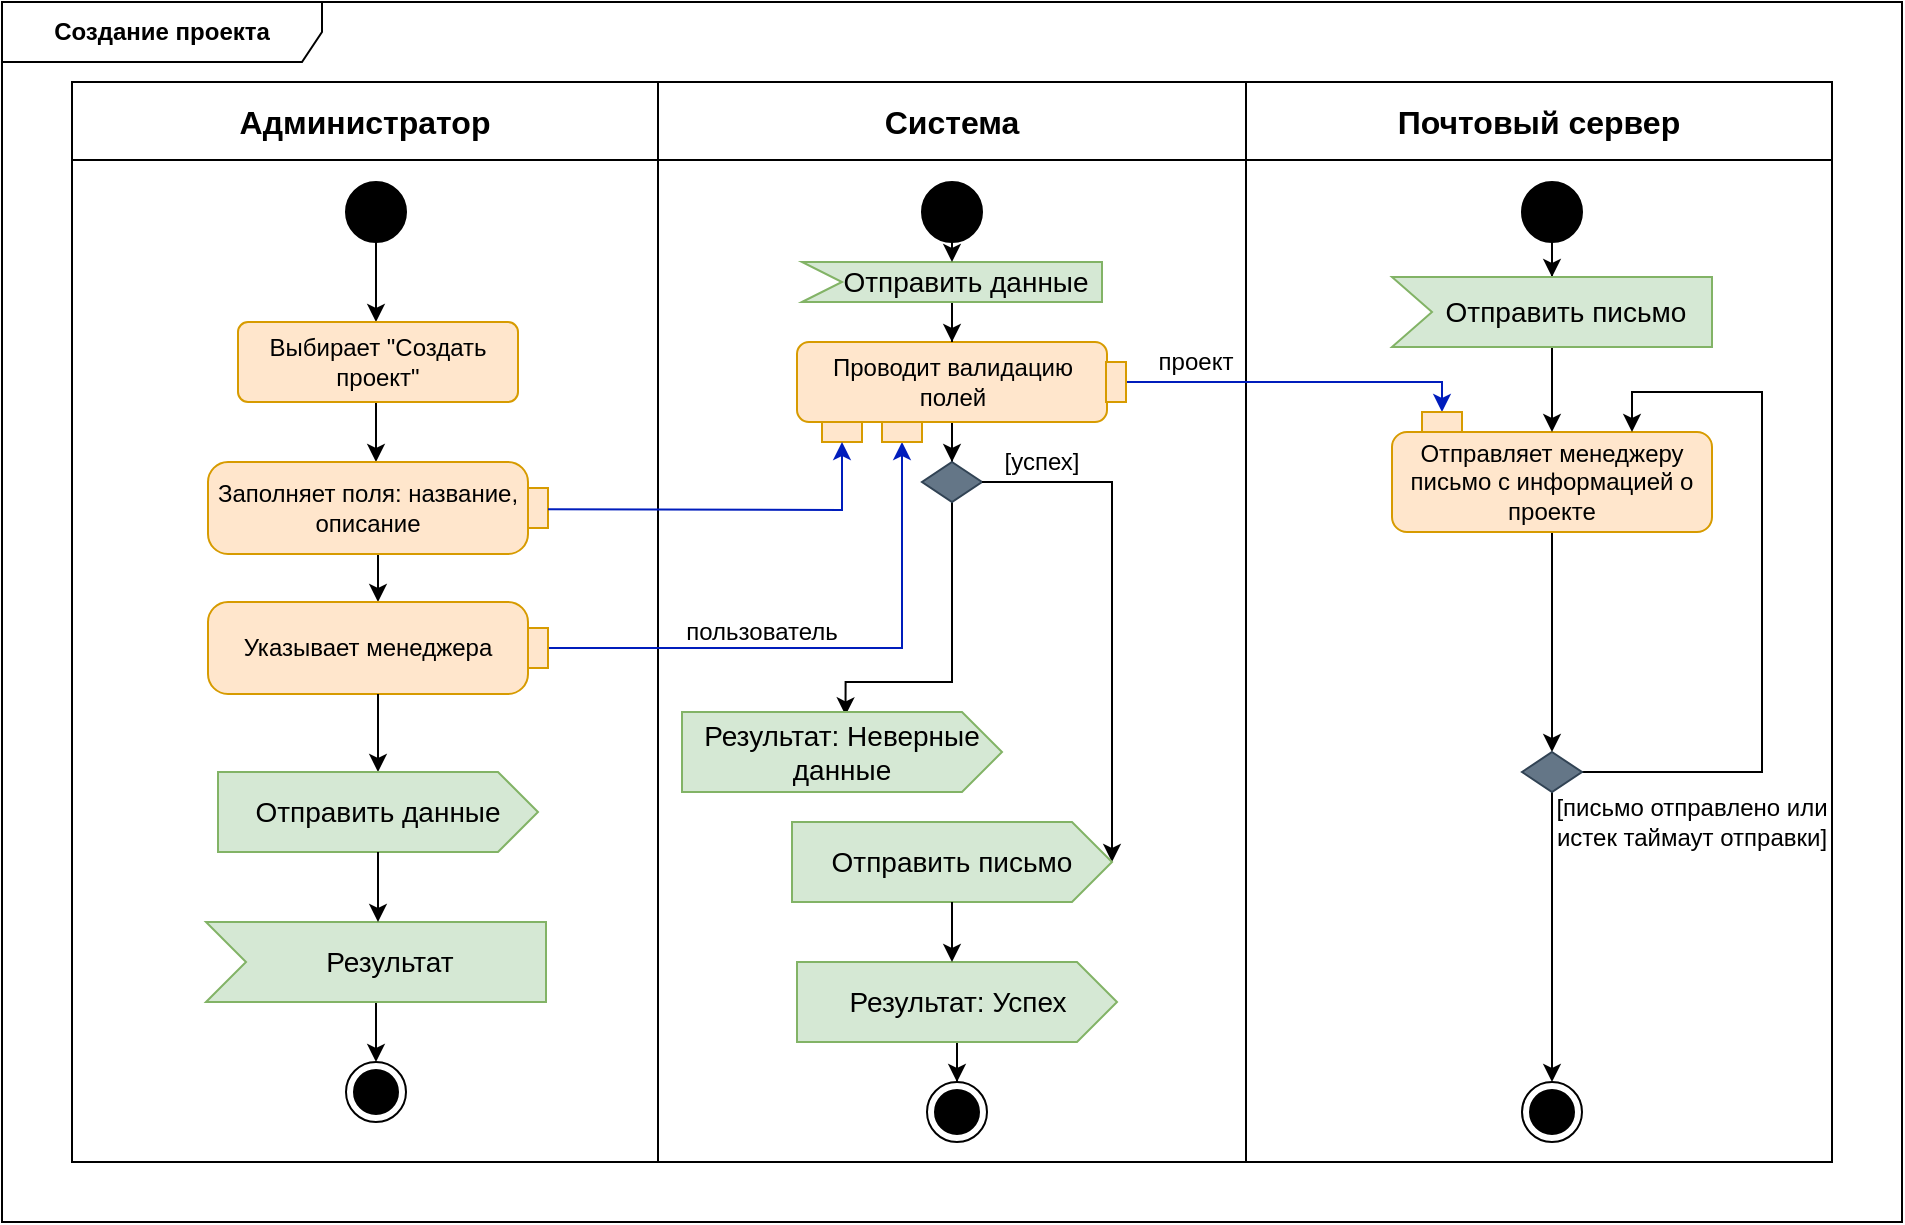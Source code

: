 <mxfile version="22.1.3" type="device">
  <diagram name="Страница — 1" id="BnNE_jB0SkXVoIUmftCl">
    <mxGraphModel dx="1007" dy="1104" grid="1" gridSize="10" guides="1" tooltips="1" connect="1" arrows="1" fold="1" page="1" pageScale="1" pageWidth="1169" pageHeight="827" math="0" shadow="0">
      <root>
        <mxCell id="0" />
        <mxCell id="1" parent="0" />
        <mxCell id="1lEt_Adk3FSigu0SiqiG-2" value="&lt;b&gt;Создание проекта&lt;br&gt;&lt;/b&gt;" style="shape=umlFrame;whiteSpace=wrap;html=1;pointerEvents=0;recursiveResize=0;container=1;collapsible=0;width=160;" parent="1" vertex="1">
          <mxGeometry x="80" y="100" width="950" height="610" as="geometry" />
        </mxCell>
        <mxCell id="1lEt_Adk3FSigu0SiqiG-17" value="" style="shape=table;startSize=0;container=1;collapsible=0;childLayout=tableLayout;fontSize=16;" parent="1lEt_Adk3FSigu0SiqiG-2" vertex="1">
          <mxGeometry x="35" y="40" width="880" height="540" as="geometry" />
        </mxCell>
        <mxCell id="1lEt_Adk3FSigu0SiqiG-18" value="" style="shape=tableRow;horizontal=0;startSize=0;swimlaneHead=0;swimlaneBody=0;strokeColor=inherit;top=0;left=0;bottom=0;right=0;collapsible=0;dropTarget=0;fillColor=none;points=[[0,0.5],[1,0.5]];portConstraint=eastwest;fontSize=16;" parent="1lEt_Adk3FSigu0SiqiG-17" vertex="1">
          <mxGeometry width="880" height="39" as="geometry" />
        </mxCell>
        <mxCell id="1lEt_Adk3FSigu0SiqiG-19" value="&lt;b&gt;Администратор&lt;/b&gt;" style="shape=partialRectangle;html=1;whiteSpace=wrap;connectable=0;strokeColor=inherit;overflow=hidden;fillColor=none;top=0;left=0;bottom=0;right=0;pointerEvents=1;fontSize=16;" parent="1lEt_Adk3FSigu0SiqiG-18" vertex="1">
          <mxGeometry width="293" height="39" as="geometry">
            <mxRectangle width="293" height="39" as="alternateBounds" />
          </mxGeometry>
        </mxCell>
        <mxCell id="1lEt_Adk3FSigu0SiqiG-20" value="&lt;b&gt;Система&lt;/b&gt;" style="shape=partialRectangle;html=1;whiteSpace=wrap;connectable=0;strokeColor=inherit;overflow=hidden;fillColor=none;top=0;left=0;bottom=0;right=0;pointerEvents=1;fontSize=16;" parent="1lEt_Adk3FSigu0SiqiG-18" vertex="1">
          <mxGeometry x="293" width="294" height="39" as="geometry">
            <mxRectangle width="294" height="39" as="alternateBounds" />
          </mxGeometry>
        </mxCell>
        <mxCell id="1lEt_Adk3FSigu0SiqiG-21" value="&lt;b&gt;Почтовый сервер&lt;br&gt;&lt;/b&gt;" style="shape=partialRectangle;html=1;whiteSpace=wrap;connectable=0;strokeColor=inherit;overflow=hidden;fillColor=none;top=0;left=0;bottom=0;right=0;pointerEvents=1;fontSize=16;" parent="1lEt_Adk3FSigu0SiqiG-18" vertex="1">
          <mxGeometry x="587" width="293" height="39" as="geometry">
            <mxRectangle width="293" height="39" as="alternateBounds" />
          </mxGeometry>
        </mxCell>
        <mxCell id="1lEt_Adk3FSigu0SiqiG-26" value="" style="shape=tableRow;horizontal=0;startSize=0;swimlaneHead=0;swimlaneBody=0;strokeColor=inherit;top=0;left=0;bottom=0;right=0;collapsible=0;dropTarget=0;fillColor=none;points=[[0,0.5],[1,0.5]];portConstraint=eastwest;fontSize=16;" parent="1lEt_Adk3FSigu0SiqiG-17" vertex="1">
          <mxGeometry y="39" width="880" height="501" as="geometry" />
        </mxCell>
        <mxCell id="1lEt_Adk3FSigu0SiqiG-27" value="" style="shape=partialRectangle;html=1;whiteSpace=wrap;connectable=0;strokeColor=inherit;overflow=hidden;fillColor=none;top=0;left=0;bottom=0;right=0;pointerEvents=1;fontSize=16;" parent="1lEt_Adk3FSigu0SiqiG-26" vertex="1">
          <mxGeometry width="293" height="501" as="geometry">
            <mxRectangle width="293" height="501" as="alternateBounds" />
          </mxGeometry>
        </mxCell>
        <mxCell id="1lEt_Adk3FSigu0SiqiG-28" value="" style="shape=partialRectangle;html=1;whiteSpace=wrap;connectable=0;strokeColor=inherit;overflow=hidden;fillColor=none;top=0;left=0;bottom=0;right=0;pointerEvents=1;fontSize=16;" parent="1lEt_Adk3FSigu0SiqiG-26" vertex="1">
          <mxGeometry x="293" width="294" height="501" as="geometry">
            <mxRectangle width="294" height="501" as="alternateBounds" />
          </mxGeometry>
        </mxCell>
        <mxCell id="1lEt_Adk3FSigu0SiqiG-29" value="" style="shape=partialRectangle;html=1;whiteSpace=wrap;connectable=0;strokeColor=inherit;overflow=hidden;fillColor=none;top=0;left=0;bottom=0;right=0;pointerEvents=1;fontSize=16;" parent="1lEt_Adk3FSigu0SiqiG-26" vertex="1">
          <mxGeometry x="587" width="293" height="501" as="geometry">
            <mxRectangle width="293" height="501" as="alternateBounds" />
          </mxGeometry>
        </mxCell>
        <mxCell id="1lEt_Adk3FSigu0SiqiG-40" style="edgeStyle=orthogonalEdgeStyle;rounded=0;orthogonalLoop=1;jettySize=auto;html=1;" parent="1lEt_Adk3FSigu0SiqiG-2" source="1lEt_Adk3FSigu0SiqiG-30" edge="1">
          <mxGeometry relative="1" as="geometry">
            <mxPoint x="187" y="160.0" as="targetPoint" />
          </mxGeometry>
        </mxCell>
        <mxCell id="1lEt_Adk3FSigu0SiqiG-30" value="" style="ellipse;fillColor=strokeColor;html=1;" parent="1lEt_Adk3FSigu0SiqiG-2" vertex="1">
          <mxGeometry x="172" y="90" width="30" height="30" as="geometry" />
        </mxCell>
        <mxCell id="1lEt_Adk3FSigu0SiqiG-31" value="" style="ellipse;html=1;shape=endState;fillColor=strokeColor;" parent="1lEt_Adk3FSigu0SiqiG-2" vertex="1">
          <mxGeometry x="172" y="530" width="30" height="30" as="geometry" />
        </mxCell>
        <mxCell id="1lEt_Adk3FSigu0SiqiG-38" style="edgeStyle=orthogonalEdgeStyle;rounded=0;orthogonalLoop=1;jettySize=auto;html=1;" parent="1lEt_Adk3FSigu0SiqiG-2" source="S8CzKRJ8aZMLzbk6rD1H-35" edge="1">
          <mxGeometry relative="1" as="geometry">
            <mxPoint x="187.0" y="210.0" as="sourcePoint" />
            <mxPoint x="187" y="230" as="targetPoint" />
            <Array as="points">
              <mxPoint x="187" y="210" />
              <mxPoint x="187" y="210" />
            </Array>
          </mxGeometry>
        </mxCell>
        <mxCell id="S8CzKRJ8aZMLzbk6rD1H-26" style="edgeStyle=orthogonalEdgeStyle;rounded=0;orthogonalLoop=1;jettySize=auto;html=1;" parent="1lEt_Adk3FSigu0SiqiG-2" source="S8CzKRJ8aZMLzbk6rD1H-1" target="S8CzKRJ8aZMLzbk6rD1H-24" edge="1">
          <mxGeometry relative="1" as="geometry" />
        </mxCell>
        <mxCell id="S8CzKRJ8aZMLzbk6rD1H-1" value="Заполняет поля: название, описание" style="shape=mxgraph.uml25.action;html=1;align=center;verticalAlign=middle;absoluteArcSize=1;arcSize=10;dashed=0;spacingRight=10;whiteSpace=wrap;fillColor=#ffe6cc;strokeColor=#d79b00;" parent="1lEt_Adk3FSigu0SiqiG-2" vertex="1">
          <mxGeometry x="103" y="230" width="170" height="46" as="geometry" />
        </mxCell>
        <mxCell id="S8CzKRJ8aZMLzbk6rD1H-13" style="edgeStyle=orthogonalEdgeStyle;rounded=0;orthogonalLoop=1;jettySize=auto;html=1;entryX=0.5;entryY=0;entryDx=0;entryDy=0;" parent="1lEt_Adk3FSigu0SiqiG-2" source="S8CzKRJ8aZMLzbk6rD1H-2" target="S8CzKRJ8aZMLzbk6rD1H-12" edge="1">
          <mxGeometry relative="1" as="geometry" />
        </mxCell>
        <mxCell id="S8CzKRJ8aZMLzbk6rD1H-32" style="edgeStyle=orthogonalEdgeStyle;rounded=0;orthogonalLoop=1;jettySize=auto;html=1;entryX=0.5;entryY=1;entryDx=0;entryDy=0;fillColor=#0050ef;strokeColor=#001DBC;exitX=0.5;exitY=0;exitDx=0;exitDy=0;" parent="1lEt_Adk3FSigu0SiqiG-2" source="PtfWgMjrsWvgj_dElV7I-34" target="PtfWgMjrsWvgj_dElV7I-36" edge="1">
          <mxGeometry relative="1" as="geometry">
            <Array as="points">
              <mxPoint x="720" y="190" />
            </Array>
          </mxGeometry>
        </mxCell>
        <mxCell id="S8CzKRJ8aZMLzbk6rD1H-2" value="Проводит валидацию полей " style="rounded=1;whiteSpace=wrap;html=1;fillColor=#ffe6cc;strokeColor=#d79b00;" parent="1lEt_Adk3FSigu0SiqiG-2" vertex="1">
          <mxGeometry x="397.5" y="170" width="155" height="40" as="geometry" />
        </mxCell>
        <mxCell id="S8CzKRJ8aZMLzbk6rD1H-3" value="" style="rounded=0;whiteSpace=wrap;html=1;fillColor=#ffe6cc;strokeColor=#d79b00;" parent="1lEt_Adk3FSigu0SiqiG-2" vertex="1">
          <mxGeometry x="410" y="210" width="20" height="10" as="geometry" />
        </mxCell>
        <mxCell id="S8CzKRJ8aZMLzbk6rD1H-5" value="" style="endArrow=classic;html=1;rounded=0;entryX=0.5;entryY=1;entryDx=0;entryDy=0;exitX=1;exitY=0.514;exitDx=0;exitDy=0;exitPerimeter=0;fillColor=#0050ef;strokeColor=#001DBC;" parent="1lEt_Adk3FSigu0SiqiG-2" source="S8CzKRJ8aZMLzbk6rD1H-1" target="S8CzKRJ8aZMLzbk6rD1H-3" edge="1">
          <mxGeometry width="50" height="50" relative="1" as="geometry">
            <mxPoint x="440" y="390" as="sourcePoint" />
            <mxPoint x="490" y="340" as="targetPoint" />
            <Array as="points">
              <mxPoint x="420" y="254" />
            </Array>
          </mxGeometry>
        </mxCell>
        <mxCell id="PtfWgMjrsWvgj_dElV7I-24" style="edgeStyle=orthogonalEdgeStyle;rounded=0;orthogonalLoop=1;jettySize=auto;html=1;entryX=0.511;entryY=0.042;entryDx=0;entryDy=0;entryPerimeter=0;" parent="1lEt_Adk3FSigu0SiqiG-2" source="S8CzKRJ8aZMLzbk6rD1H-12" target="PtfWgMjrsWvgj_dElV7I-9" edge="1">
          <mxGeometry relative="1" as="geometry">
            <Array as="points">
              <mxPoint x="475" y="340" />
              <mxPoint x="422" y="340" />
            </Array>
          </mxGeometry>
        </mxCell>
        <mxCell id="S8CzKRJ8aZMLzbk6rD1H-12" value="" style="rhombus;whiteSpace=wrap;html=1;fillColor=#647687;fontColor=#ffffff;strokeColor=#314354;" parent="1lEt_Adk3FSigu0SiqiG-2" vertex="1">
          <mxGeometry x="460" y="230" width="30" height="20" as="geometry" />
        </mxCell>
        <mxCell id="S8CzKRJ8aZMLzbk6rD1H-22" style="edgeStyle=orthogonalEdgeStyle;rounded=0;orthogonalLoop=1;jettySize=auto;html=1;" parent="1lEt_Adk3FSigu0SiqiG-2" source="S8CzKRJ8aZMLzbk6rD1H-15" target="S8CzKRJ8aZMLzbk6rD1H-18" edge="1">
          <mxGeometry relative="1" as="geometry" />
        </mxCell>
        <mxCell id="S8CzKRJ8aZMLzbk6rD1H-15" value="Отправляет менеджеру письмо с информацией о проекте" style="rounded=1;whiteSpace=wrap;html=1;fillColor=#ffe6cc;strokeColor=#d79b00;" parent="1lEt_Adk3FSigu0SiqiG-2" vertex="1">
          <mxGeometry x="695" y="215" width="160" height="50" as="geometry" />
        </mxCell>
        <mxCell id="S8CzKRJ8aZMLzbk6rD1H-16" value="" style="endArrow=classic;html=1;rounded=0;exitX=1;exitY=0.5;exitDx=0;exitDy=0;entryX=1;entryY=0.5;entryDx=0;entryDy=0;entryPerimeter=0;" parent="1lEt_Adk3FSigu0SiqiG-2" source="S8CzKRJ8aZMLzbk6rD1H-12" target="PtfWgMjrsWvgj_dElV7I-10" edge="1">
          <mxGeometry width="50" height="50" relative="1" as="geometry">
            <mxPoint x="560" y="260" as="sourcePoint" />
            <mxPoint x="610" y="210" as="targetPoint" />
            <Array as="points">
              <mxPoint x="555" y="240" />
            </Array>
          </mxGeometry>
        </mxCell>
        <mxCell id="S8CzKRJ8aZMLzbk6rD1H-17" value="[успех]" style="text;html=1;strokeColor=none;fillColor=none;align=center;verticalAlign=middle;whiteSpace=wrap;rounded=0;" parent="1lEt_Adk3FSigu0SiqiG-2" vertex="1">
          <mxGeometry x="490" y="215" width="60" height="30" as="geometry" />
        </mxCell>
        <mxCell id="PtfWgMjrsWvgj_dElV7I-37" style="edgeStyle=orthogonalEdgeStyle;rounded=0;orthogonalLoop=1;jettySize=auto;html=1;entryX=0.75;entryY=0;entryDx=0;entryDy=0;" parent="1lEt_Adk3FSigu0SiqiG-2" source="S8CzKRJ8aZMLzbk6rD1H-18" target="S8CzKRJ8aZMLzbk6rD1H-15" edge="1">
          <mxGeometry relative="1" as="geometry">
            <Array as="points">
              <mxPoint x="880" y="385" />
              <mxPoint x="880" y="195" />
              <mxPoint x="815" y="195" />
            </Array>
          </mxGeometry>
        </mxCell>
        <mxCell id="PtfWgMjrsWvgj_dElV7I-45" style="edgeStyle=orthogonalEdgeStyle;rounded=0;orthogonalLoop=1;jettySize=auto;html=1;entryX=0.5;entryY=0;entryDx=0;entryDy=0;" parent="1lEt_Adk3FSigu0SiqiG-2" source="S8CzKRJ8aZMLzbk6rD1H-18" target="PtfWgMjrsWvgj_dElV7I-42" edge="1">
          <mxGeometry relative="1" as="geometry" />
        </mxCell>
        <mxCell id="S8CzKRJ8aZMLzbk6rD1H-18" value="" style="rhombus;whiteSpace=wrap;html=1;fillColor=#647687;fontColor=#ffffff;strokeColor=#314354;" parent="1lEt_Adk3FSigu0SiqiG-2" vertex="1">
          <mxGeometry x="760" y="375" width="30" height="20" as="geometry" />
        </mxCell>
        <mxCell id="S8CzKRJ8aZMLzbk6rD1H-23" value="[письмо отправлено или истек таймаут отправки]" style="text;html=1;strokeColor=none;fillColor=none;align=center;verticalAlign=middle;whiteSpace=wrap;rounded=0;" parent="1lEt_Adk3FSigu0SiqiG-2" vertex="1">
          <mxGeometry x="775" y="395" width="140" height="30" as="geometry" />
        </mxCell>
        <mxCell id="S8CzKRJ8aZMLzbk6rD1H-30" style="edgeStyle=orthogonalEdgeStyle;rounded=0;orthogonalLoop=1;jettySize=auto;html=1;entryX=0.5;entryY=1;entryDx=0;entryDy=0;fillColor=#0050ef;strokeColor=#001DBC;" parent="1lEt_Adk3FSigu0SiqiG-2" source="S8CzKRJ8aZMLzbk6rD1H-24" target="S8CzKRJ8aZMLzbk6rD1H-28" edge="1">
          <mxGeometry relative="1" as="geometry" />
        </mxCell>
        <mxCell id="S8CzKRJ8aZMLzbk6rD1H-24" value="Указывает менеджера" style="shape=mxgraph.uml25.action;html=1;align=center;verticalAlign=middle;absoluteArcSize=1;arcSize=10;dashed=0;spacingRight=10;whiteSpace=wrap;fillColor=#ffe6cc;strokeColor=#d79b00;" parent="1lEt_Adk3FSigu0SiqiG-2" vertex="1">
          <mxGeometry x="103" y="300" width="170" height="46" as="geometry" />
        </mxCell>
        <mxCell id="S8CzKRJ8aZMLzbk6rD1H-28" value="" style="rounded=0;whiteSpace=wrap;html=1;fillColor=#ffe6cc;strokeColor=#d79b00;" parent="1lEt_Adk3FSigu0SiqiG-2" vertex="1">
          <mxGeometry x="440" y="210" width="20" height="10" as="geometry" />
        </mxCell>
        <mxCell id="S8CzKRJ8aZMLzbk6rD1H-31" value="&lt;div&gt;пользователь&lt;/div&gt;" style="text;html=1;strokeColor=none;fillColor=none;align=center;verticalAlign=middle;whiteSpace=wrap;rounded=0;" parent="1lEt_Adk3FSigu0SiqiG-2" vertex="1">
          <mxGeometry x="350" y="300" width="60" height="30" as="geometry" />
        </mxCell>
        <mxCell id="S8CzKRJ8aZMLzbk6rD1H-33" value="проект" style="text;html=1;strokeColor=none;fillColor=none;align=center;verticalAlign=middle;whiteSpace=wrap;rounded=0;" parent="1lEt_Adk3FSigu0SiqiG-2" vertex="1">
          <mxGeometry x="567" y="165" width="60" height="30" as="geometry" />
        </mxCell>
        <mxCell id="S8CzKRJ8aZMLzbk6rD1H-35" value="Выбирает &quot;Создать проект&quot;" style="html=1;align=center;verticalAlign=middle;rounded=1;absoluteArcSize=1;arcSize=10;dashed=0;whiteSpace=wrap;fillColor=#ffe6cc;strokeColor=#d79b00;" parent="1lEt_Adk3FSigu0SiqiG-2" vertex="1">
          <mxGeometry x="118" y="160" width="140" height="40" as="geometry" />
        </mxCell>
        <mxCell id="PtfWgMjrsWvgj_dElV7I-2" value="" style="edgeStyle=orthogonalEdgeStyle;rounded=0;orthogonalLoop=1;jettySize=auto;html=1;" parent="1lEt_Adk3FSigu0SiqiG-2" source="S8CzKRJ8aZMLzbk6rD1H-24" target="PtfWgMjrsWvgj_dElV7I-1" edge="1">
          <mxGeometry relative="1" as="geometry">
            <mxPoint x="268" y="536" as="sourcePoint" />
            <mxPoint x="267" y="650" as="targetPoint" />
          </mxGeometry>
        </mxCell>
        <mxCell id="PtfWgMjrsWvgj_dElV7I-1" value="Отправить данные" style="html=1;shape=mxgraph.infographic.ribbonSimple;notch1=0;notch2=20;align=center;verticalAlign=middle;fontSize=14;fontStyle=0;fillColor=#d5e8d4;whiteSpace=wrap;strokeColor=#82b366;" parent="1lEt_Adk3FSigu0SiqiG-2" vertex="1">
          <mxGeometry x="108" y="385" width="160" height="40" as="geometry" />
        </mxCell>
        <mxCell id="PtfWgMjrsWvgj_dElV7I-5" style="edgeStyle=orthogonalEdgeStyle;rounded=0;orthogonalLoop=1;jettySize=auto;html=1;exitX=0;exitY=0;exitDx=85;exitDy=40;exitPerimeter=0;entryX=0.5;entryY=0;entryDx=0;entryDy=0;" parent="1lEt_Adk3FSigu0SiqiG-2" source="PtfWgMjrsWvgj_dElV7I-3" target="1lEt_Adk3FSigu0SiqiG-31" edge="1">
          <mxGeometry relative="1" as="geometry" />
        </mxCell>
        <mxCell id="PtfWgMjrsWvgj_dElV7I-3" value="Результат" style="html=1;shape=mxgraph.infographic.ribbonSimple;notch1=20;notch2=0;align=center;verticalAlign=middle;fontSize=14;fontStyle=0;fillColor=#d5e8d4;flipH=0;spacingRight=0;spacingLeft=14;whiteSpace=wrap;strokeColor=#82b366;" parent="1lEt_Adk3FSigu0SiqiG-2" vertex="1">
          <mxGeometry x="102" y="460" width="170" height="40" as="geometry" />
        </mxCell>
        <mxCell id="PtfWgMjrsWvgj_dElV7I-6" value="" style="ellipse;fillColor=strokeColor;html=1;" parent="1lEt_Adk3FSigu0SiqiG-2" vertex="1">
          <mxGeometry x="460" y="90" width="30" height="30" as="geometry" />
        </mxCell>
        <mxCell id="PtfWgMjrsWvgj_dElV7I-9" value="Результат: Неверные данные" style="html=1;shape=mxgraph.infographic.ribbonSimple;notch1=0;notch2=20;align=center;verticalAlign=middle;fontSize=14;fontStyle=0;fillColor=#d5e8d4;whiteSpace=wrap;strokeColor=#82b366;" parent="1lEt_Adk3FSigu0SiqiG-2" vertex="1">
          <mxGeometry x="340" y="355" width="160" height="40" as="geometry" />
        </mxCell>
        <mxCell id="PtfWgMjrsWvgj_dElV7I-10" value="Отправить письмо" style="html=1;shape=mxgraph.infographic.ribbonSimple;notch1=0;notch2=20;align=center;verticalAlign=middle;fontSize=14;fontStyle=0;fillColor=#d5e8d4;whiteSpace=wrap;strokeColor=#82b366;" parent="1lEt_Adk3FSigu0SiqiG-2" vertex="1">
          <mxGeometry x="395" y="410" width="160" height="40" as="geometry" />
        </mxCell>
        <mxCell id="PtfWgMjrsWvgj_dElV7I-23" style="edgeStyle=orthogonalEdgeStyle;rounded=0;orthogonalLoop=1;jettySize=auto;html=1;entryX=0.5;entryY=0;entryDx=0;entryDy=0;" parent="1lEt_Adk3FSigu0SiqiG-2" source="PtfWgMjrsWvgj_dElV7I-11" target="PtfWgMjrsWvgj_dElV7I-15" edge="1">
          <mxGeometry relative="1" as="geometry" />
        </mxCell>
        <mxCell id="PtfWgMjrsWvgj_dElV7I-11" value="Результат: Успех" style="html=1;shape=mxgraph.infographic.ribbonSimple;notch1=0;notch2=20;align=center;verticalAlign=middle;fontSize=14;fontStyle=0;fillColor=#d5e8d4;whiteSpace=wrap;strokeColor=#82b366;" parent="1lEt_Adk3FSigu0SiqiG-2" vertex="1">
          <mxGeometry x="397.5" y="480" width="160" height="40" as="geometry" />
        </mxCell>
        <mxCell id="PtfWgMjrsWvgj_dElV7I-13" style="edgeStyle=orthogonalEdgeStyle;rounded=0;orthogonalLoop=1;jettySize=auto;html=1;" parent="1lEt_Adk3FSigu0SiqiG-2" source="PtfWgMjrsWvgj_dElV7I-1" edge="1">
          <mxGeometry relative="1" as="geometry">
            <mxPoint x="188" y="460" as="targetPoint" />
          </mxGeometry>
        </mxCell>
        <mxCell id="PtfWgMjrsWvgj_dElV7I-15" value="" style="ellipse;html=1;shape=endState;fillColor=strokeColor;" parent="1lEt_Adk3FSigu0SiqiG-2" vertex="1">
          <mxGeometry x="462.5" y="540" width="30" height="30" as="geometry" />
        </mxCell>
        <mxCell id="PtfWgMjrsWvgj_dElV7I-19" style="edgeStyle=orthogonalEdgeStyle;rounded=0;orthogonalLoop=1;jettySize=auto;html=1;" parent="1lEt_Adk3FSigu0SiqiG-2" source="PtfWgMjrsWvgj_dElV7I-10" edge="1">
          <mxGeometry relative="1" as="geometry">
            <mxPoint x="475" y="480" as="targetPoint" />
          </mxGeometry>
        </mxCell>
        <mxCell id="PtfWgMjrsWvgj_dElV7I-41" style="edgeStyle=orthogonalEdgeStyle;rounded=0;orthogonalLoop=1;jettySize=auto;html=1;" parent="1lEt_Adk3FSigu0SiqiG-2" source="PtfWgMjrsWvgj_dElV7I-26" target="PtfWgMjrsWvgj_dElV7I-38" edge="1">
          <mxGeometry relative="1" as="geometry" />
        </mxCell>
        <mxCell id="PtfWgMjrsWvgj_dElV7I-26" value="" style="ellipse;fillColor=strokeColor;html=1;" parent="1lEt_Adk3FSigu0SiqiG-2" vertex="1">
          <mxGeometry x="760" y="90" width="30" height="30" as="geometry" />
        </mxCell>
        <mxCell id="PtfWgMjrsWvgj_dElV7I-33" style="edgeStyle=orthogonalEdgeStyle;rounded=0;orthogonalLoop=1;jettySize=auto;html=1;entryX=0.5;entryY=0;entryDx=0;entryDy=0;" parent="1lEt_Adk3FSigu0SiqiG-2" source="PtfWgMjrsWvgj_dElV7I-29" target="S8CzKRJ8aZMLzbk6rD1H-2" edge="1">
          <mxGeometry relative="1" as="geometry" />
        </mxCell>
        <mxCell id="PtfWgMjrsWvgj_dElV7I-29" value="Отправить данные" style="html=1;shape=mxgraph.infographic.ribbonSimple;notch1=20;notch2=0;align=center;verticalAlign=middle;fontSize=14;fontStyle=0;fillColor=#d5e8d4;flipH=0;spacingRight=0;spacingLeft=14;whiteSpace=wrap;strokeColor=#82b366;" parent="1lEt_Adk3FSigu0SiqiG-2" vertex="1">
          <mxGeometry x="400" y="130" width="150" height="20" as="geometry" />
        </mxCell>
        <mxCell id="PtfWgMjrsWvgj_dElV7I-31" value="" style="endArrow=classic;html=1;rounded=0;exitX=0.5;exitY=1;exitDx=0;exitDy=0;entryX=0;entryY=0;entryDx=75;entryDy=0;entryPerimeter=0;" parent="1lEt_Adk3FSigu0SiqiG-2" source="PtfWgMjrsWvgj_dElV7I-6" target="PtfWgMjrsWvgj_dElV7I-29" edge="1">
          <mxGeometry width="50" height="50" relative="1" as="geometry">
            <mxPoint x="450" y="140" as="sourcePoint" />
            <mxPoint x="500" y="90" as="targetPoint" />
          </mxGeometry>
        </mxCell>
        <mxCell id="PtfWgMjrsWvgj_dElV7I-34" value="" style="rounded=0;whiteSpace=wrap;html=1;fillColor=#ffe6cc;strokeColor=#d79b00;rotation=90;" parent="1lEt_Adk3FSigu0SiqiG-2" vertex="1">
          <mxGeometry x="547" y="185" width="20" height="10" as="geometry" />
        </mxCell>
        <mxCell id="PtfWgMjrsWvgj_dElV7I-36" value="" style="rounded=0;whiteSpace=wrap;html=1;fillColor=#ffe6cc;strokeColor=#d79b00;rotation=-180;" parent="1lEt_Adk3FSigu0SiqiG-2" vertex="1">
          <mxGeometry x="710" y="205" width="20" height="10" as="geometry" />
        </mxCell>
        <mxCell id="PtfWgMjrsWvgj_dElV7I-40" value="" style="edgeStyle=orthogonalEdgeStyle;rounded=0;orthogonalLoop=1;jettySize=auto;html=1;" parent="1lEt_Adk3FSigu0SiqiG-2" source="PtfWgMjrsWvgj_dElV7I-38" target="S8CzKRJ8aZMLzbk6rD1H-15" edge="1">
          <mxGeometry relative="1" as="geometry" />
        </mxCell>
        <mxCell id="PtfWgMjrsWvgj_dElV7I-38" value="Отправить письмо" style="html=1;shape=mxgraph.infographic.ribbonSimple;notch1=20;notch2=0;align=center;verticalAlign=middle;fontSize=14;fontStyle=0;fillColor=#d5e8d4;flipH=0;spacingRight=0;spacingLeft=14;whiteSpace=wrap;strokeColor=#82b366;" parent="1lEt_Adk3FSigu0SiqiG-2" vertex="1">
          <mxGeometry x="695" y="137.5" width="160" height="35" as="geometry" />
        </mxCell>
        <mxCell id="PtfWgMjrsWvgj_dElV7I-42" value="" style="ellipse;html=1;shape=endState;fillColor=strokeColor;" parent="1lEt_Adk3FSigu0SiqiG-2" vertex="1">
          <mxGeometry x="760" y="540" width="30" height="30" as="geometry" />
        </mxCell>
      </root>
    </mxGraphModel>
  </diagram>
</mxfile>
